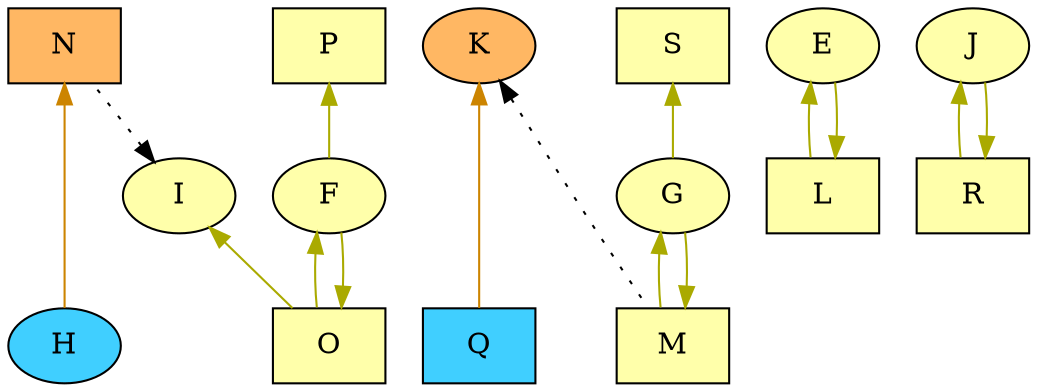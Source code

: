 digraph {
    // Node defaults can be set here if needed
    "H" [style="filled" fillcolor="#40cfff"]
    "Q" [style="filled" fillcolor="#40cfff" shape=box]
    "K" [style="filled" fillcolor="#ffb763"]
    "N" [style="filled" fillcolor="#ffb763" shape=box]
    "E" [style="filled" fillcolor="#FFFFAA"]
    "L" [style="filled" fillcolor="#FFFFAA" shape=box]
    "P" [style="filled" fillcolor="#FFFFAA" shape=box]
    "G" [style="filled" fillcolor="#FFFFAA"]
    "M" [style="filled" fillcolor="#FFFFAA" shape=box]
    "S" [style="filled" fillcolor="#FFFFAA" shape=box]
    "O" [style="filled" fillcolor="#FFFFAA" shape=box]
    "F" [style="filled" fillcolor="#FFFFAA"]
    "I" [style="filled" fillcolor="#FFFFAA"]
    "J" [style="filled" fillcolor="#FFFFAA"]
    "R" [style="filled" fillcolor="#FFFFAA" shape=box]
    edge[labeldistance=1.5 fontsize=12]
    "E" -> "L" [color="#AAAA00" style="solid" dir="back"]
    "L" -> "E" [color="#AAAA00" style="solid" dir="back"]
    "P" -> "F" [color="#AAAA00" style="solid" dir="back"]
    "G" -> "M" [color="#AAAA00" style="solid" dir="back"]
    "M" -> "G" [color="#AAAA00" style="solid" dir="back"]
    "S" -> "G" [color="#AAAA00" style="solid" dir="back"]
    "N" -> "H" [color="#cc8400" style="solid" dir="back"]
    "O" -> "F" [color="#AAAA00" style="solid" dir="back"]
    "F" -> "O" [color="#AAAA00" style="solid" dir="back"]
    "I" -> "N" [color="black" style="dotted" dir="back" constraint=false]
    "I" -> "O" [color="#AAAA00" style="solid" dir="back"]
    "J" -> "R" [color="#AAAA00" style="solid" dir="back"]
    "R" -> "J" [color="#AAAA00" style="solid" dir="back"]
    "K" -> "M" [color="black" style="dotted" dir="back" constraint=false]
    "K" -> "Q" [color="#cc8400" style="solid" dir="back"]
    {rank = max H Q}
    {rank = min K N}
}
